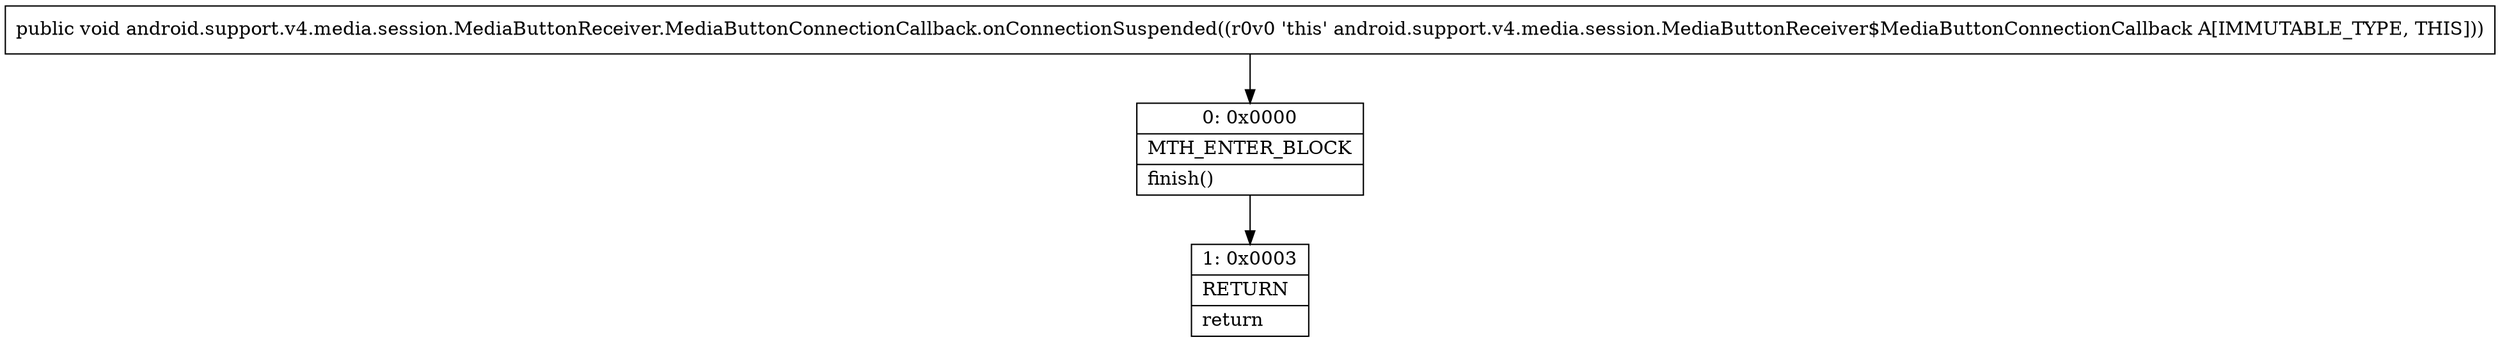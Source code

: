 digraph "CFG forandroid.support.v4.media.session.MediaButtonReceiver.MediaButtonConnectionCallback.onConnectionSuspended()V" {
Node_0 [shape=record,label="{0\:\ 0x0000|MTH_ENTER_BLOCK\l|finish()\l}"];
Node_1 [shape=record,label="{1\:\ 0x0003|RETURN\l|return\l}"];
MethodNode[shape=record,label="{public void android.support.v4.media.session.MediaButtonReceiver.MediaButtonConnectionCallback.onConnectionSuspended((r0v0 'this' android.support.v4.media.session.MediaButtonReceiver$MediaButtonConnectionCallback A[IMMUTABLE_TYPE, THIS])) }"];
MethodNode -> Node_0;
Node_0 -> Node_1;
}

